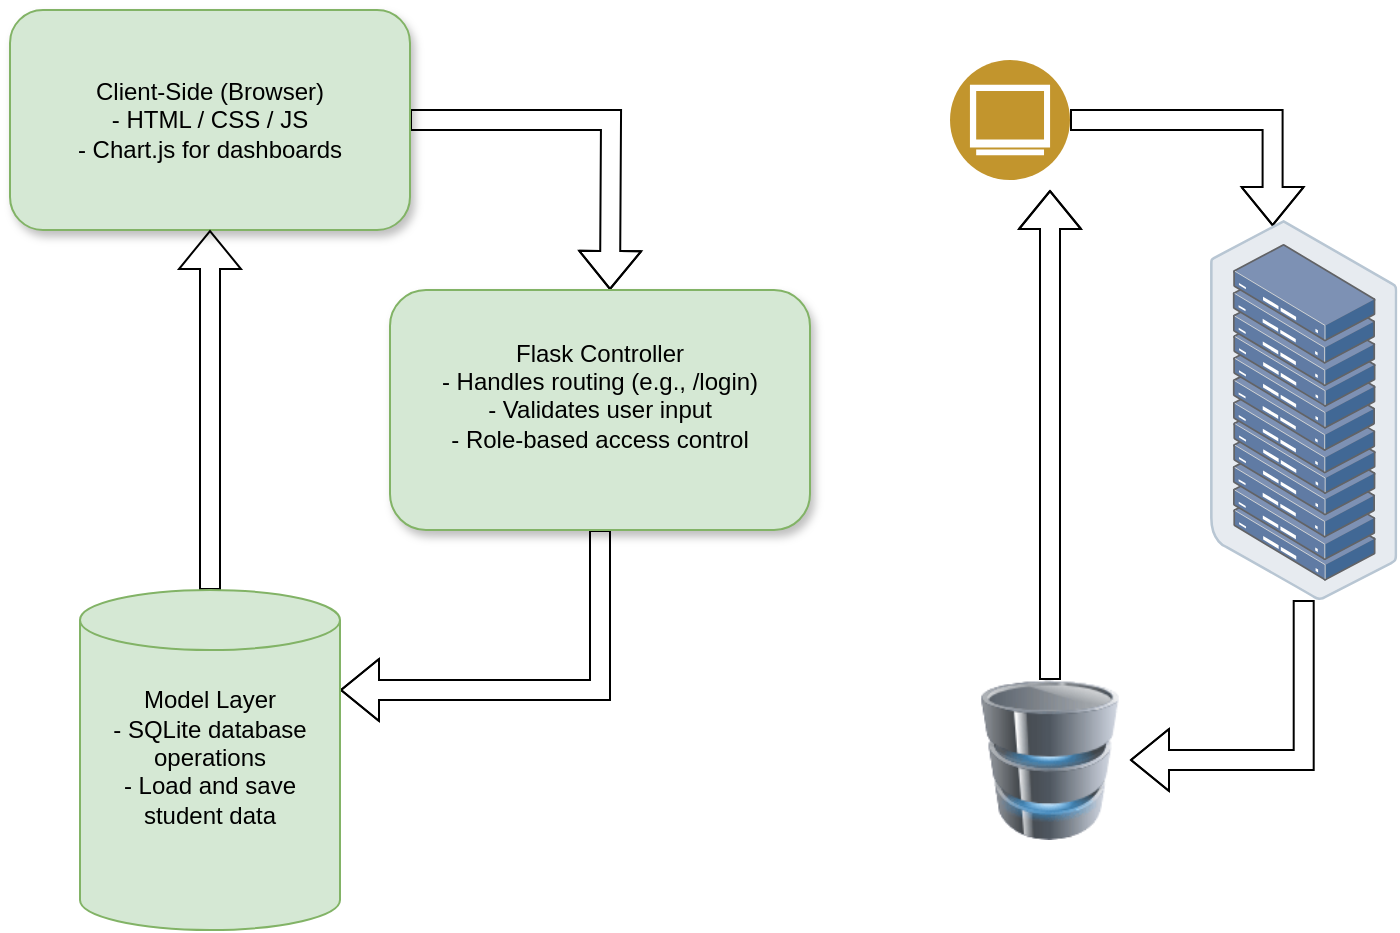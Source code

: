 <mxfile version="26.0.16" pages="2">
  <diagram name="Page-1" id="wO8gC1wFTMJwGTZnuySG">
    <mxGraphModel dx="794" dy="1546" grid="1" gridSize="10" guides="1" tooltips="1" connect="1" arrows="1" fold="1" page="1" pageScale="1" pageWidth="850" pageHeight="1100" math="0" shadow="0">
      <root>
        <mxCell id="0" />
        <mxCell id="1" parent="0" />
        <mxCell id="kF1AzFahrbASZazw7CUN-34" value="" style="edgeStyle=orthogonalEdgeStyle;shape=flexArrow;rounded=0;orthogonalLoop=1;jettySize=auto;html=1;" parent="1" source="kF1AzFahrbASZazw7CUN-1" edge="1">
          <mxGeometry relative="1" as="geometry">
            <mxPoint x="350" y="-370" as="targetPoint" />
          </mxGeometry>
        </mxCell>
        <mxCell id="kF1AzFahrbASZazw7CUN-1" value="&lt;div&gt;&lt;br&gt;&lt;br&gt;Client-Side (Browser)&lt;/div&gt;&lt;div&gt;- HTML / CSS / JS&lt;/div&gt;&lt;div&gt;- Chart.js for dashboards&lt;/div&gt;&lt;div&gt;&lt;br&gt;&lt;/div&gt;&lt;div&gt;&lt;br&gt;&lt;/div&gt;" style="rounded=1;whiteSpace=wrap;html=1;fillColor=#d5e8d4;strokeColor=#82b366;shadow=1;glass=0;" parent="1" vertex="1">
          <mxGeometry x="50" y="-510" width="200" height="110" as="geometry" />
        </mxCell>
        <mxCell id="kF1AzFahrbASZazw7CUN-36" value="" style="edgeStyle=orthogonalEdgeStyle;shape=flexArrow;rounded=0;orthogonalLoop=1;jettySize=auto;html=1;entryX=1;entryY=0;entryDx=0;entryDy=50;entryPerimeter=0;" parent="1" source="kF1AzFahrbASZazw7CUN-2" target="kF1AzFahrbASZazw7CUN-14" edge="1">
          <mxGeometry relative="1" as="geometry">
            <mxPoint x="240" y="-120" as="targetPoint" />
            <Array as="points">
              <mxPoint x="345" y="-170" />
            </Array>
          </mxGeometry>
        </mxCell>
        <mxCell id="kF1AzFahrbASZazw7CUN-2" value="&lt;div&gt;Flask Controller&lt;/div&gt;&lt;div&gt;- Handles routing (e.g., /login)&lt;/div&gt;&lt;div&gt;- Validates user input&lt;/div&gt;&lt;div&gt;- Role-based access control&lt;/div&gt;&lt;div&gt;&lt;br&gt;&lt;/div&gt;" style="rounded=1;whiteSpace=wrap;html=1;fillColor=#d5e8d4;strokeColor=#82b366;align=center;shadow=1;" parent="1" vertex="1">
          <mxGeometry x="240" y="-370" width="210" height="120" as="geometry" />
        </mxCell>
        <mxCell id="kF1AzFahrbASZazw7CUN-46" value="" style="edgeStyle=orthogonalEdgeStyle;shape=flexArrow;rounded=0;orthogonalLoop=1;jettySize=auto;html=1;entryX=0.5;entryY=1;entryDx=0;entryDy=0;" parent="1" source="kF1AzFahrbASZazw7CUN-14" target="kF1AzFahrbASZazw7CUN-1" edge="1">
          <mxGeometry relative="1" as="geometry">
            <mxPoint x="150" y="-355" as="targetPoint" />
          </mxGeometry>
        </mxCell>
        <mxCell id="kF1AzFahrbASZazw7CUN-14" value="&lt;div&gt;Model Layer&lt;/div&gt;&lt;div&gt;- SQLite database operations&lt;/div&gt;&lt;div&gt;- Load and save student data&lt;/div&gt;&lt;div&gt;&lt;br&gt;&lt;/div&gt;&lt;div&gt;&lt;br&gt;&lt;/div&gt;" style="shape=cylinder3;whiteSpace=wrap;html=1;boundedLbl=1;backgroundOutline=1;size=15;fillColor=#d5e8d4;strokeColor=#82b366;shadow=0;" parent="1" vertex="1">
          <mxGeometry x="85" y="-220" width="130" height="170" as="geometry" />
        </mxCell>
        <mxCell id="kF1AzFahrbASZazw7CUN-38" value="" style="edgeStyle=orthogonalEdgeStyle;shape=flexArrow;rounded=0;orthogonalLoop=1;jettySize=auto;html=1;entryX=0.334;entryY=0.016;entryDx=0;entryDy=0;entryPerimeter=0;" parent="1" source="kF1AzFahrbASZazw7CUN-25" target="kF1AzFahrbASZazw7CUN-26" edge="1">
          <mxGeometry relative="1" as="geometry">
            <mxPoint x="650" y="-455" as="targetPoint" />
          </mxGeometry>
        </mxCell>
        <mxCell id="kF1AzFahrbASZazw7CUN-25" value="" style="image;aspect=fixed;perimeter=ellipsePerimeter;html=1;align=center;shadow=0;dashed=0;fontColor=#4277BB;labelBackgroundColor=default;fontSize=12;spacingTop=3;image=img/lib/ibm/users/browser.svg;" parent="1" vertex="1">
          <mxGeometry x="520" y="-485" width="60" height="60" as="geometry" />
        </mxCell>
        <mxCell id="kF1AzFahrbASZazw7CUN-44" value="" style="edgeStyle=orthogonalEdgeStyle;shape=flexArrow;rounded=0;orthogonalLoop=1;jettySize=auto;html=1;entryX=1;entryY=0.5;entryDx=0;entryDy=0;" parent="1" source="kF1AzFahrbASZazw7CUN-26" target="kF1AzFahrbASZazw7CUN-31" edge="1">
          <mxGeometry relative="1" as="geometry">
            <mxPoint x="620" y="-130" as="targetPoint" />
            <Array as="points">
              <mxPoint x="697" y="-135" />
            </Array>
          </mxGeometry>
        </mxCell>
        <mxCell id="kF1AzFahrbASZazw7CUN-26" value="" style="image;points=[];aspect=fixed;html=1;align=center;shadow=0;dashed=0;image=img/lib/allied_telesis/storage/Datacenter_Server_Rack.svg;" parent="1" vertex="1">
          <mxGeometry x="650" y="-405" width="93.72" height="190" as="geometry" />
        </mxCell>
        <mxCell id="kF1AzFahrbASZazw7CUN-48" value="" style="edgeStyle=orthogonalEdgeStyle;shape=flexArrow;rounded=0;orthogonalLoop=1;jettySize=auto;html=1;" parent="1" source="kF1AzFahrbASZazw7CUN-31" edge="1">
          <mxGeometry relative="1" as="geometry">
            <mxPoint x="570" y="-420" as="targetPoint" />
          </mxGeometry>
        </mxCell>
        <mxCell id="kF1AzFahrbASZazw7CUN-31" value="" style="image;html=1;image=img/lib/clip_art/computers/Database_128x128.png" parent="1" vertex="1">
          <mxGeometry x="530" y="-175" width="80" height="80" as="geometry" />
        </mxCell>
      </root>
    </mxGraphModel>
  </diagram>
  <diagram id="jDZJ3rTfrbAiIH7CNq8A" name="Page-2">
    <mxGraphModel dx="794" dy="446" grid="1" gridSize="10" guides="1" tooltips="1" connect="1" arrows="1" fold="1" page="1" pageScale="1" pageWidth="850" pageHeight="1100" math="0" shadow="0">
      <root>
        <mxCell id="0" />
        <mxCell id="1" parent="0" />
        <mxCell id="0Ol-uaopnTKPLoc_QTc0-2" value="Initialize App&amp;nbsp;" style="rounded=1;whiteSpace=wrap;html=1;fillColor=#d5e8d4;strokeColor=#82b366;shadow=1;" vertex="1" parent="1">
          <mxGeometry x="300" y="40" width="120" height="60" as="geometry" />
        </mxCell>
        <mxCell id="0Ol-uaopnTKPLoc_QTc0-3" value="Database &lt;br&gt;Initialization" style="rounded=1;whiteSpace=wrap;html=1;fillColor=#d5e8d4;strokeColor=#82b366;glass=0;shadow=1;" vertex="1" parent="1">
          <mxGeometry x="300" y="150" width="120" height="60" as="geometry" />
        </mxCell>
        <mxCell id="0Ol-uaopnTKPLoc_QTc0-4" value="User &lt;br&gt;Login System&amp;nbsp;" style="rounded=1;whiteSpace=wrap;html=1;fillColor=#d5e8d4;strokeColor=#82b366;shadow=1;" vertex="1" parent="1">
          <mxGeometry x="300" y="260" width="120" height="60" as="geometry" />
        </mxCell>
        <mxCell id="0Ol-uaopnTKPLoc_QTc0-6" value="" style="endArrow=classic;html=1;rounded=0;exitX=0.5;exitY=1;exitDx=0;exitDy=0;entryX=0.5;entryY=0;entryDx=0;entryDy=0;" edge="1" parent="1" source="0Ol-uaopnTKPLoc_QTc0-3" target="0Ol-uaopnTKPLoc_QTc0-4">
          <mxGeometry width="50" height="50" relative="1" as="geometry">
            <mxPoint x="380" y="280" as="sourcePoint" />
            <mxPoint x="430" y="230" as="targetPoint" />
          </mxGeometry>
        </mxCell>
        <mxCell id="0Ol-uaopnTKPLoc_QTc0-7" value="" style="endArrow=classic;html=1;rounded=0;exitX=0.5;exitY=1;exitDx=0;exitDy=0;entryX=0.5;entryY=0;entryDx=0;entryDy=0;" edge="1" parent="1" source="0Ol-uaopnTKPLoc_QTc0-2" target="0Ol-uaopnTKPLoc_QTc0-3">
          <mxGeometry width="50" height="50" relative="1" as="geometry">
            <mxPoint x="360" y="130" as="sourcePoint" />
            <mxPoint x="410" y="80" as="targetPoint" />
            <Array as="points" />
          </mxGeometry>
        </mxCell>
        <mxCell id="0Ol-uaopnTKPLoc_QTc0-8" value="&lt;p data-pm-slice=&quot;1 1 []&quot;&gt;Home&lt;br&gt;&lt;span style=&quot;background-color: initial;&quot;&gt;dashboard&lt;/span&gt;&lt;span style=&quot;background-color: initial;&quot;&gt;&amp;nbsp;&amp;nbsp;&lt;/span&gt;&lt;/p&gt;" style="rounded=1;whiteSpace=wrap;html=1;fillColor=#f8cecc;strokeColor=#b85450;shadow=1;" vertex="1" parent="1">
          <mxGeometry x="120" y="400" width="120" height="60" as="geometry" />
        </mxCell>
        <mxCell id="0Ol-uaopnTKPLoc_QTc0-9" value="Student" style="rounded=1;whiteSpace=wrap;html=1;fillColor=#fff2cc;strokeColor=#d6b656;shadow=1;" vertex="1" parent="1">
          <mxGeometry x="480" y="400" width="120" height="60" as="geometry" />
        </mxCell>
        <mxCell id="0Ol-uaopnTKPLoc_QTc0-10" value="Lecturer" style="rounded=1;whiteSpace=wrap;html=1;fillColor=#e1d5e7;strokeColor=#9673a6;shadow=1;" vertex="1" parent="1">
          <mxGeometry x="299.99" y="400" width="120" height="60" as="geometry" />
        </mxCell>
        <mxCell id="0Ol-uaopnTKPLoc_QTc0-11" value="Add/delete&lt;br&gt;student&lt;br&gt;&amp;amp;&lt;br&gt;Grading" style="rounded=1;whiteSpace=wrap;html=1;fillColor=#e1d5e7;strokeColor=#9673a6;shadow=1;" vertex="1" parent="1">
          <mxGeometry x="300" y="510" width="120" height="60" as="geometry" />
        </mxCell>
        <mxCell id="0Ol-uaopnTKPLoc_QTc0-14" value="" style="endArrow=classic;html=1;rounded=0;exitX=0.5;exitY=1;exitDx=0;exitDy=0;entryX=0.5;entryY=0;entryDx=0;entryDy=0;" edge="1" parent="1" source="0Ol-uaopnTKPLoc_QTc0-4" target="0Ol-uaopnTKPLoc_QTc0-10">
          <mxGeometry width="50" height="50" relative="1" as="geometry">
            <mxPoint x="370" y="380" as="sourcePoint" />
            <mxPoint x="420" y="330" as="targetPoint" />
          </mxGeometry>
        </mxCell>
        <mxCell id="0Ol-uaopnTKPLoc_QTc0-15" value="" style="endArrow=none;html=1;rounded=0;" edge="1" parent="1">
          <mxGeometry width="50" height="50" relative="1" as="geometry">
            <mxPoint x="160" y="360" as="sourcePoint" />
            <mxPoint x="550" y="360" as="targetPoint" />
          </mxGeometry>
        </mxCell>
        <mxCell id="0Ol-uaopnTKPLoc_QTc0-16" value="" style="endArrow=classic;html=1;rounded=0;entryX=0.328;entryY=0.022;entryDx=0;entryDy=0;entryPerimeter=0;" edge="1" parent="1" target="0Ol-uaopnTKPLoc_QTc0-8">
          <mxGeometry width="50" height="50" relative="1" as="geometry">
            <mxPoint x="160" y="360" as="sourcePoint" />
            <mxPoint x="180" y="280" as="targetPoint" />
          </mxGeometry>
        </mxCell>
        <mxCell id="0Ol-uaopnTKPLoc_QTc0-17" value="" style="endArrow=classic;html=1;rounded=0;" edge="1" parent="1">
          <mxGeometry width="50" height="50" relative="1" as="geometry">
            <mxPoint x="550" y="360" as="sourcePoint" />
            <mxPoint x="550" y="400" as="targetPoint" />
          </mxGeometry>
        </mxCell>
        <mxCell id="0Ol-uaopnTKPLoc_QTc0-18" value="only Reading&amp;nbsp;&lt;br&gt;operations" style="rounded=1;whiteSpace=wrap;html=1;fillColor=#fff2cc;strokeColor=#d6b656;shadow=1;" vertex="1" parent="1">
          <mxGeometry x="480" y="510" width="120" height="60" as="geometry" />
        </mxCell>
        <mxCell id="0Ol-uaopnTKPLoc_QTc0-19" value="Filter&amp;nbsp;&lt;br&gt;(student ID)" style="rounded=1;whiteSpace=wrap;html=1;fillColor=#f8cecc;strokeColor=#b85450;shadow=1;" vertex="1" parent="1">
          <mxGeometry x="120" y="510" width="120" height="60" as="geometry" />
        </mxCell>
        <mxCell id="0Ol-uaopnTKPLoc_QTc0-20" value="Export CSV" style="rounded=1;whiteSpace=wrap;html=1;shadow=1;fillColor=#dae8fc;strokeColor=#6c8ebf;" vertex="1" parent="1">
          <mxGeometry x="300" y="730" width="120" height="60" as="geometry" />
        </mxCell>
        <mxCell id="0Ol-uaopnTKPLoc_QTc0-21" value="Data Visualization&amp;nbsp;" style="rounded=1;whiteSpace=wrap;html=1;fillColor=#dae8fc;strokeColor=#6c8ebf;shadow=1;" vertex="1" parent="1">
          <mxGeometry x="300" y="630" width="120" height="60" as="geometry" />
        </mxCell>
        <mxCell id="0Ol-uaopnTKPLoc_QTc0-22" value="User Logout&amp;nbsp;" style="rounded=1;whiteSpace=wrap;html=1;shadow=1;fillColor=#dae8fc;strokeColor=#6c8ebf;" vertex="1" parent="1">
          <mxGeometry x="299.99" y="820" width="120" height="60" as="geometry" />
        </mxCell>
        <mxCell id="0Ol-uaopnTKPLoc_QTc0-23" value="" style="endArrow=classic;html=1;rounded=0;exitX=0.5;exitY=1;exitDx=0;exitDy=0;entryX=0.5;entryY=0;entryDx=0;entryDy=0;" edge="1" parent="1" source="0Ol-uaopnTKPLoc_QTc0-8" target="0Ol-uaopnTKPLoc_QTc0-19">
          <mxGeometry width="50" height="50" relative="1" as="geometry">
            <mxPoint x="180" y="490" as="sourcePoint" />
            <mxPoint x="230" y="440" as="targetPoint" />
            <Array as="points" />
          </mxGeometry>
        </mxCell>
        <mxCell id="0Ol-uaopnTKPLoc_QTc0-25" value="" style="endArrow=classic;html=1;rounded=0;exitX=0.5;exitY=1;exitDx=0;exitDy=0;entryX=0.5;entryY=0;entryDx=0;entryDy=0;" edge="1" parent="1" source="0Ol-uaopnTKPLoc_QTc0-10" target="0Ol-uaopnTKPLoc_QTc0-11">
          <mxGeometry width="50" height="50" relative="1" as="geometry">
            <mxPoint x="370" y="490" as="sourcePoint" />
            <mxPoint x="420" y="440" as="targetPoint" />
          </mxGeometry>
        </mxCell>
        <mxCell id="0Ol-uaopnTKPLoc_QTc0-26" value="" style="endArrow=classic;html=1;rounded=0;exitX=0.5;exitY=1;exitDx=0;exitDy=0;entryX=0.5;entryY=0;entryDx=0;entryDy=0;" edge="1" parent="1" source="0Ol-uaopnTKPLoc_QTc0-9" target="0Ol-uaopnTKPLoc_QTc0-18">
          <mxGeometry width="50" height="50" relative="1" as="geometry">
            <mxPoint x="540" y="480" as="sourcePoint" />
            <mxPoint x="590" y="430" as="targetPoint" />
          </mxGeometry>
        </mxCell>
        <mxCell id="0Ol-uaopnTKPLoc_QTc0-28" value="" style="endArrow=none;html=1;rounded=0;" edge="1" parent="1">
          <mxGeometry width="50" height="50" relative="1" as="geometry">
            <mxPoint x="180" y="600" as="sourcePoint" />
            <mxPoint x="540" y="600" as="targetPoint" />
          </mxGeometry>
        </mxCell>
        <mxCell id="0Ol-uaopnTKPLoc_QTc0-29" value="" style="endArrow=classic;html=1;rounded=0;exitX=0.5;exitY=1;exitDx=0;exitDy=0;" edge="1" parent="1" source="0Ol-uaopnTKPLoc_QTc0-19">
          <mxGeometry width="50" height="50" relative="1" as="geometry">
            <mxPoint x="190" y="630" as="sourcePoint" />
            <mxPoint x="180" y="600" as="targetPoint" />
          </mxGeometry>
        </mxCell>
        <mxCell id="0Ol-uaopnTKPLoc_QTc0-30" value="" style="endArrow=classic;html=1;rounded=0;entryX=0.5;entryY=0;entryDx=0;entryDy=0;" edge="1" parent="1" target="0Ol-uaopnTKPLoc_QTc0-21">
          <mxGeometry width="50" height="50" relative="1" as="geometry">
            <mxPoint x="360" y="600" as="sourcePoint" />
            <mxPoint x="420" y="550" as="targetPoint" />
          </mxGeometry>
        </mxCell>
        <mxCell id="0Ol-uaopnTKPLoc_QTc0-31" value="" style="endArrow=classic;html=1;rounded=0;exitX=0.5;exitY=1;exitDx=0;exitDy=0;" edge="1" parent="1" source="0Ol-uaopnTKPLoc_QTc0-11">
          <mxGeometry width="50" height="50" relative="1" as="geometry">
            <mxPoint x="410" y="610" as="sourcePoint" />
            <mxPoint x="360" y="600" as="targetPoint" />
          </mxGeometry>
        </mxCell>
        <mxCell id="0Ol-uaopnTKPLoc_QTc0-32" value="" style="endArrow=classic;html=1;rounded=0;exitX=0.5;exitY=1;exitDx=0;exitDy=0;" edge="1" parent="1" source="0Ol-uaopnTKPLoc_QTc0-18">
          <mxGeometry width="50" height="50" relative="1" as="geometry">
            <mxPoint x="570" y="630" as="sourcePoint" />
            <mxPoint x="540" y="600" as="targetPoint" />
          </mxGeometry>
        </mxCell>
        <mxCell id="0Ol-uaopnTKPLoc_QTc0-33" value="" style="endArrow=classic;html=1;rounded=0;exitX=0.5;exitY=1;exitDx=0;exitDy=0;entryX=0.5;entryY=0;entryDx=0;entryDy=0;" edge="1" parent="1" source="0Ol-uaopnTKPLoc_QTc0-21" target="0Ol-uaopnTKPLoc_QTc0-20">
          <mxGeometry width="50" height="50" relative="1" as="geometry">
            <mxPoint x="370" y="720" as="sourcePoint" />
            <mxPoint x="420" y="670" as="targetPoint" />
          </mxGeometry>
        </mxCell>
        <mxCell id="0Ol-uaopnTKPLoc_QTc0-34" value="" style="endArrow=classic;html=1;rounded=0;exitX=0.5;exitY=1;exitDx=0;exitDy=0;" edge="1" parent="1" source="0Ol-uaopnTKPLoc_QTc0-20" target="0Ol-uaopnTKPLoc_QTc0-22">
          <mxGeometry width="50" height="50" relative="1" as="geometry">
            <mxPoint x="510" y="790" as="sourcePoint" />
            <mxPoint x="560" y="740" as="targetPoint" />
          </mxGeometry>
        </mxCell>
        <mxCell id="0Ol-uaopnTKPLoc_QTc0-35" value="Un authorized&lt;br&gt;User" style="rounded=1;whiteSpace=wrap;html=1;fillColor=#f5f5f5;fontColor=#333333;strokeColor=#666666;shadow=1;" vertex="1" parent="1">
          <mxGeometry x="480" y="260" width="120" height="60" as="geometry" />
        </mxCell>
        <mxCell id="0Ol-uaopnTKPLoc_QTc0-36" value="" style="endArrow=classic;html=1;rounded=0;exitX=1;exitY=0.5;exitDx=0;exitDy=0;entryX=0;entryY=0.5;entryDx=0;entryDy=0;" edge="1" parent="1" source="0Ol-uaopnTKPLoc_QTc0-4" target="0Ol-uaopnTKPLoc_QTc0-35">
          <mxGeometry width="50" height="50" relative="1" as="geometry">
            <mxPoint x="440" y="290" as="sourcePoint" />
            <mxPoint x="490" y="240" as="targetPoint" />
          </mxGeometry>
        </mxCell>
        <mxCell id="0Ol-uaopnTKPLoc_QTc0-37" value="" style="endArrow=none;html=1;rounded=0;exitX=0.5;exitY=0;exitDx=0;exitDy=0;" edge="1" parent="1" source="0Ol-uaopnTKPLoc_QTc0-35">
          <mxGeometry width="50" height="50" relative="1" as="geometry">
            <mxPoint x="500" y="240" as="sourcePoint" />
            <mxPoint x="540" y="180" as="targetPoint" />
          </mxGeometry>
        </mxCell>
        <mxCell id="0Ol-uaopnTKPLoc_QTc0-38" value="" style="endArrow=classic;html=1;rounded=0;entryX=1;entryY=0.5;entryDx=0;entryDy=0;" edge="1" parent="1" target="0Ol-uaopnTKPLoc_QTc0-3">
          <mxGeometry width="50" height="50" relative="1" as="geometry">
            <mxPoint x="540" y="180" as="sourcePoint" />
            <mxPoint x="520" y="110" as="targetPoint" />
          </mxGeometry>
        </mxCell>
      </root>
    </mxGraphModel>
  </diagram>
</mxfile>
